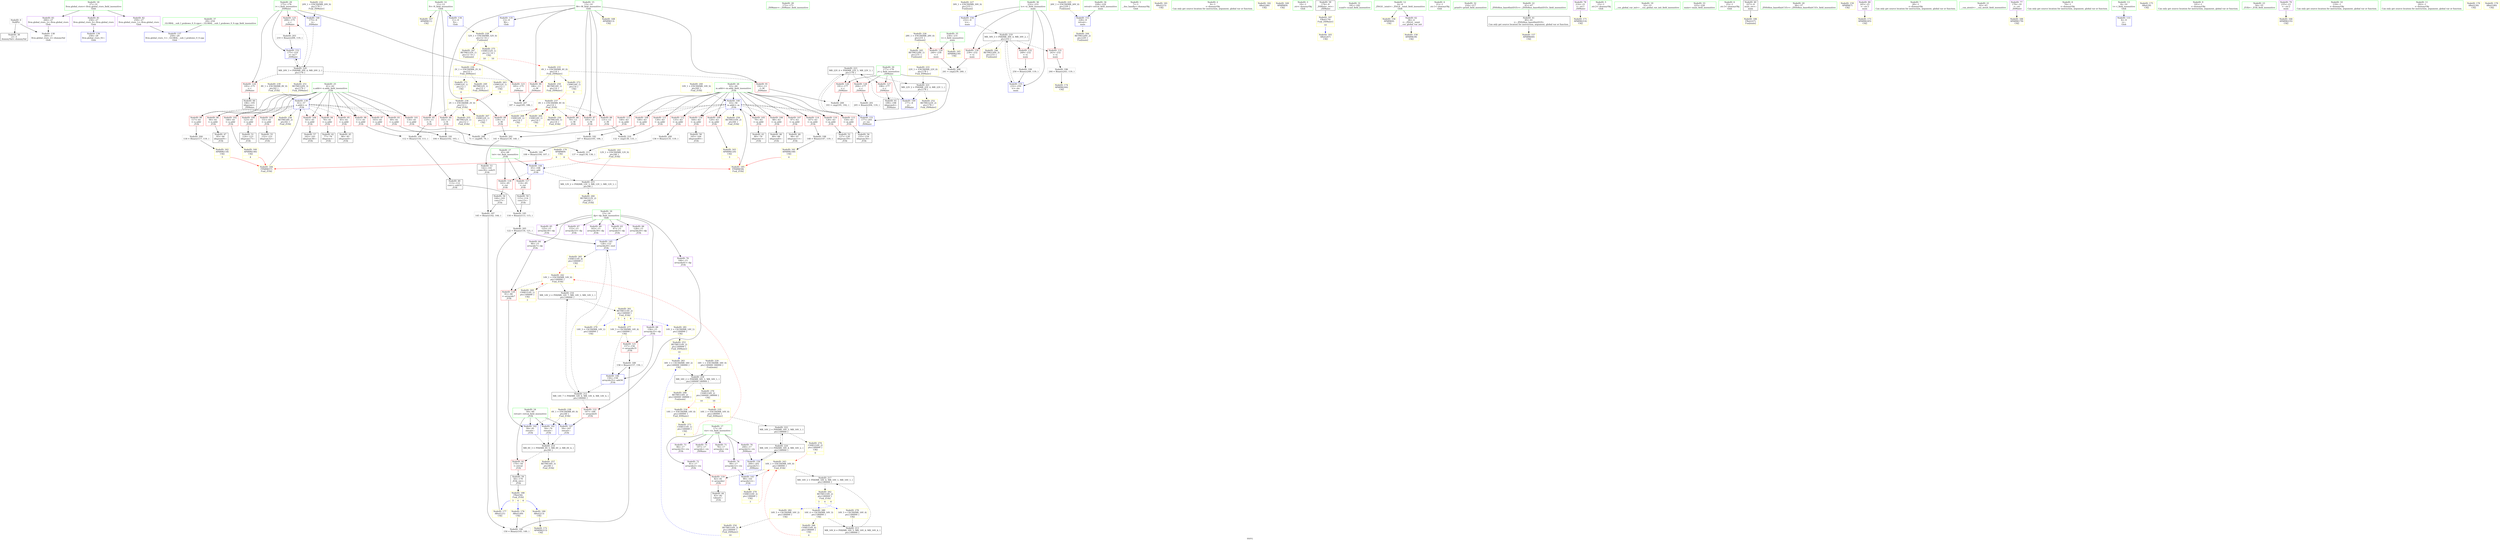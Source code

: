 digraph "SVFG" {
	label="SVFG";

	Node0x5624cc28e7b0 [shape=record,color=grey,label="{NodeID: 0\nNullPtr}"];
	Node0x5624cc28e7b0 -> Node0x5624cc2ab6b0[style=solid];
	Node0x5624cc28e7b0 -> Node0x5624cc2b2a10[style=solid];
	Node0x5624cc2c7c60 [shape=record,color=yellow,style=double,label="{NodeID: 263\nCSMU(2V_1)\npts\{12 \}\nCS[]|{<s0>4}}"];
	Node0x5624cc2c7c60:s0 -> Node0x5624cc2c5180[style=dashed,color=red];
	Node0x5624cc2b4ae0 [shape=record,color=yellow,style=double,label="{NodeID: 180\nARet(213)\nCS[]}"];
	Node0x5624cc2b4ae0 -> Node0x5624cc2b45a0[style=solid];
	Node0x5624cc2ac000 [shape=record,color=red,label="{NodeID: 97\n103\<--61\n\<--n.addr\n_Z1fii\n}"];
	Node0x5624cc2ac000 -> Node0x5624cc2b5a60[style=solid];
	Node0x5624cc2aa060 [shape=record,color=green,label="{NodeID: 14\n11\<--12\nN\<--N_field_insensitive\nGlob }"];
	Node0x5624cc2aa060 -> Node0x5624cc2aed20[style=solid];
	Node0x5624cc2aa060 -> Node0x5624cc2aedf0[style=solid];
	Node0x5624cc2aa060 -> Node0x5624cc2b2610[style=solid];
	Node0x5624cc2aa060 -> Node0x5624cc2b41d0[style=solid];
	Node0x5624cc2c8ad0 [shape=record,color=yellow,style=double,label="{NodeID: 277\n14V_5 = CSCHI(MR_14V_4)\npts\{160000 \}\nCS[]}"];
	Node0x5624cc2c8ad0 -> Node0x5624cc2b1b50[style=dashed];
	Node0x5624cc2c8ad0 -> Node0x5624cc2b30c0[style=dashed];
	Node0x5624cc2afaa0 [shape=record,color=grey,label="{NodeID: 194\n112 = Binary(110, 111, )\n}"];
	Node0x5624cc2afaa0 -> Node0x5624cc2ad020[style=solid];
	Node0x5624cc2acb60 [shape=record,color=red,label="{NodeID: 111\n130\<--63\n\<--m.addr\n_Z1fii\n}"];
	Node0x5624cc2acb60 -> Node0x5624cc2b86f0[style=solid];
	Node0x5624cc2aada0 [shape=record,color=green,label="{NodeID: 28\n172\<--173\n_Z4Mainv\<--_Z4Mainv_field_insensitive\n}"];
	Node0x5624cc2b83f0 [shape=record,color=grey,label="{NodeID: 208\n241 = cmp(239, 240, )\n}"];
	Node0x5624cc2b1e90 [shape=record,color=red,label="{NodeID: 125\n209\<--175\n\<--i\n_Z4Mainv\n}"];
	Node0x5624cc2b1e90 -> Node0x5624cc2b7c70[style=solid];
	Node0x5624cc2aba50 [shape=record,color=black,label="{NodeID: 42\n77\<--76\nidxprom\<--\n_Z1fii\n}"];
	Node0x5624cc2c2e40 [shape=record,color=black,label="{NodeID: 222\nMR_16V_2 = PHI(MR_16V_3, MR_16V_1, )\npts\{180000 \}\n}"];
	Node0x5624cc2c2e40 -> Node0x5624cc2c3840[style=dashed];
	Node0x5624cc2c2e40 -> Node0x5624cc2c8780[style=dashed];
	Node0x5624cc2b2b10 [shape=record,color=blue,label="{NodeID: 139\n61\<--57\nn.addr\<--n\n_Z1fii\n}"];
	Node0x5624cc2b2b10 -> Node0x5624cc2af470[style=dashed];
	Node0x5624cc2b2b10 -> Node0x5624cc2af540[style=dashed];
	Node0x5624cc2b2b10 -> Node0x5624cc2af610[style=dashed];
	Node0x5624cc2b2b10 -> Node0x5624cc2abf30[style=dashed];
	Node0x5624cc2b2b10 -> Node0x5624cc2ac000[style=dashed];
	Node0x5624cc2b2b10 -> Node0x5624cc2ac0d0[style=dashed];
	Node0x5624cc2b2b10 -> Node0x5624cc2ac1a0[style=dashed];
	Node0x5624cc2b2b10 -> Node0x5624cc2ac270[style=dashed];
	Node0x5624cc2b2b10 -> Node0x5624cc2ac340[style=dashed];
	Node0x5624cc2b2b10 -> Node0x5624cc2ac410[style=dashed];
	Node0x5624cc2b2b10 -> Node0x5624cc2ac4e0[style=dashed];
	Node0x5624cc2b2b10 -> Node0x5624cc2ac5b0[style=dashed];
	Node0x5624cc2b2b10 -> Node0x5624cc2c7800[style=dashed];
	Node0x5624cc2ad5d0 [shape=record,color=black,label="{NodeID: 56\n155\<--154\nidxprom34\<--\n_Z1fii\n}"];
	Node0x5624cc2c5180 [shape=record,color=yellow,style=double,label="{NodeID: 236\n2V_1 = ENCHI(MR_2V_0)\npts\{12 \}\nFun[_Z1fii]}"];
	Node0x5624cc2c5180 -> Node0x5624cc2aed20[style=dashed];
	Node0x5624cc2c5180 -> Node0x5624cc2aedf0[style=dashed];
	Node0x5624cc2c5180 -> Node0x5624cc2c7500[style=dashed];
	Node0x5624cc2c5180 -> Node0x5624cc2c7c60[style=dashed];
	Node0x5624cc2c5180 -> Node0x5624cc2c8060[style=dashed];
	Node0x5624cc2b3670 [shape=record,color=blue,label="{NodeID: 153\n228\<--9\nretval\<--\nmain\n}"];
	Node0x5624cc2b3670 -> Node0x5624cc2c60c0[style=dashed];
	Node0x5624cc2ae130 [shape=record,color=purple,label="{NodeID: 70\n166\<--15\narrayidx41\<--dp\n_Z1fii\n}"];
	Node0x5624cc2ae130 -> Node0x5624cc2b1c20[style=solid];
	Node0x5624cc2c70a0 [shape=record,color=yellow,style=double,label="{NodeID: 250\nRETMU(4V_1)\npts\{14 \}\nFun[_Z4Mainv]}"];
	Node0x5624cc2b41d0 [shape=record,color=yellow,style=double,label="{NodeID: 167\nAPARM(11)\nCS[]}"];
	Node0x5624cc2aed20 [shape=record,color=red,label="{NodeID: 84\n102\<--11\n\<--N\n_Z1fii\n}"];
	Node0x5624cc2aed20 -> Node0x5624cc2b5a60[style=solid];
	Node0x5624cc28e930 [shape=record,color=green,label="{NodeID: 1\n7\<--1\n__dso_handle\<--dummyObj\nGlob }"];
	Node0x5624cc2c7dc0 [shape=record,color=yellow,style=double,label="{NodeID: 264\nCSMU(4V_1)\npts\{14 \}\nCS[]|{<s0>4}}"];
	Node0x5624cc2c7dc0:s0 -> Node0x5624cc2c5290[style=dashed,color=red];
	Node0x5624cc2b4b70 [shape=record,color=yellow,style=double,label="{NodeID: 181\nARet(215)\nCS[]}"];
	Node0x5624cc2ac0d0 [shape=record,color=red,label="{NodeID: 98\n111\<--61\n\<--n.addr\n_Z1fii\n}"];
	Node0x5624cc2ac0d0 -> Node0x5624cc2afaa0[style=solid];
	Node0x5624cc2aa160 [shape=record,color=green,label="{NodeID: 15\n13\<--14\nM\<--M_field_insensitive\nGlob }"];
	Node0x5624cc2aa160 -> Node0x5624cc2aeec0[style=solid];
	Node0x5624cc2aa160 -> Node0x5624cc2aef90[style=solid];
	Node0x5624cc2aa160 -> Node0x5624cc2af060[style=solid];
	Node0x5624cc2aa160 -> Node0x5624cc2af130[style=solid];
	Node0x5624cc2aa160 -> Node0x5624cc2af200[style=solid];
	Node0x5624cc2aa160 -> Node0x5624cc2af2d0[style=solid];
	Node0x5624cc2aa160 -> Node0x5624cc2b2710[style=solid];
	Node0x5624cc2aa160 -> Node0x5624cc2b42a0[style=solid];
	Node0x5624cc2c8c30 [shape=record,color=yellow,style=double,label="{NodeID: 278\n16V_5 = CSCHI(MR_16V_4)\npts\{180000 \}\nCS[]}"];
	Node0x5624cc2c8c30 -> Node0x5624cc2c0110[style=dashed];
	Node0x5624cc2afc20 [shape=record,color=grey,label="{NodeID: 195\n116 = Binary(113, 115, )\n}"];
	Node0x5624cc2afc20 -> Node0x5624cc2b7f70[style=solid];
	Node0x5624cc2acc30 [shape=record,color=red,label="{NodeID: 112\n135\<--63\n\<--m.addr\n_Z1fii\n}"];
	Node0x5624cc2acc30 -> Node0x5624cc2b03a0[style=solid];
	Node0x5624cc2aaea0 [shape=record,color=green,label="{NodeID: 29\n175\<--176\ni\<--i_field_insensitive\n_Z4Mainv\n}"];
	Node0x5624cc2aaea0 -> Node0x5624cc2b1cf0[style=solid];
	Node0x5624cc2aaea0 -> Node0x5624cc2b1dc0[style=solid];
	Node0x5624cc2aaea0 -> Node0x5624cc2b1e90[style=solid];
	Node0x5624cc2aaea0 -> Node0x5624cc2b3260[style=solid];
	Node0x5624cc2aaea0 -> Node0x5624cc2b35a0[style=solid];
	Node0x5624cc2b8570 [shape=record,color=grey,label="{NodeID: 209\n193 = cmp(191, 192, )\n}"];
	Node0x5624cc2b1f60 [shape=record,color=red,label="{NodeID: 126\n191\<--177\n\<--j\n_Z4Mainv\n}"];
	Node0x5624cc2b1f60 -> Node0x5624cc2b8570[style=solid];
	Node0x5624cc2abb20 [shape=record,color=black,label="{NodeID: 43\n80\<--79\nidxprom1\<--\n_Z1fii\n}"];
	Node0x5624cc2c3340 [shape=record,color=black,label="{NodeID: 223\nMR_22V_4 = PHI(MR_22V_5, MR_22V_3, )\npts\{178 \}\n}"];
	Node0x5624cc2c3340 -> Node0x5624cc2b1f60[style=dashed];
	Node0x5624cc2c3340 -> Node0x5624cc2b2030[style=dashed];
	Node0x5624cc2c3340 -> Node0x5624cc2b2100[style=dashed];
	Node0x5624cc2c3340 -> Node0x5624cc2b34d0[style=dashed];
	Node0x5624cc2c3340 -> Node0x5624cc2c2940[style=dashed];
	Node0x5624cc2b2be0 [shape=record,color=blue,label="{NodeID: 140\n63\<--58\nm.addr\<--m\n_Z1fii\n}"];
	Node0x5624cc2b2be0 -> Node0x5624cc2ac680[style=dashed];
	Node0x5624cc2b2be0 -> Node0x5624cc2ac750[style=dashed];
	Node0x5624cc2b2be0 -> Node0x5624cc2ac820[style=dashed];
	Node0x5624cc2b2be0 -> Node0x5624cc2ac8f0[style=dashed];
	Node0x5624cc2b2be0 -> Node0x5624cc2ac9c0[style=dashed];
	Node0x5624cc2b2be0 -> Node0x5624cc2aca90[style=dashed];
	Node0x5624cc2b2be0 -> Node0x5624cc2acb60[style=dashed];
	Node0x5624cc2b2be0 -> Node0x5624cc2acc30[style=dashed];
	Node0x5624cc2b2be0 -> Node0x5624cc2acd00[style=dashed];
	Node0x5624cc2b2be0 -> Node0x5624cc2acdd0[style=dashed];
	Node0x5624cc2b2be0 -> Node0x5624cc2acea0[style=dashed];
	Node0x5624cc2b2be0 -> Node0x5624cc2b1740[style=dashed];
	Node0x5624cc2b2be0 -> Node0x5624cc2c78e0[style=dashed];
	Node0x5624cc2ad6a0 [shape=record,color=black,label="{NodeID: 57\n162\<--161\nidxprom38\<--\n_Z1fii\n}"];
	Node0x5624cc2c5290 [shape=record,color=yellow,style=double,label="{NodeID: 237\n4V_1 = ENCHI(MR_4V_0)\npts\{14 \}\nFun[_Z1fii]}"];
	Node0x5624cc2c5290 -> Node0x5624cc2aeec0[style=dashed];
	Node0x5624cc2c5290 -> Node0x5624cc2aef90[style=dashed];
	Node0x5624cc2c5290 -> Node0x5624cc2af060[style=dashed];
	Node0x5624cc2c5290 -> Node0x5624cc2af130[style=dashed];
	Node0x5624cc2c5290 -> Node0x5624cc2c7610[style=dashed];
	Node0x5624cc2c5290 -> Node0x5624cc2c7dc0[style=dashed];
	Node0x5624cc2c5290 -> Node0x5624cc2c81c0[style=dashed];
	Node0x5624cc2b3740 [shape=record,color=blue,label="{NodeID: 154\n232\<--9\ntc\<--\nmain\n}"];
	Node0x5624cc2b3740 -> Node0x5624cc2c1f40[style=dashed];
	Node0x5624cc2ae200 [shape=record,color=purple,label="{NodeID: 71\n78\<--17\narrayidx\<--vis\n_Z1fii\n}"];
	Node0x5624cc2c7180 [shape=record,color=yellow,style=double,label="{NodeID: 251\nRETMU(20V_3)\npts\{176 \}\nFun[_Z4Mainv]}"];
	Node0x5624cc2b42a0 [shape=record,color=yellow,style=double,label="{NodeID: 168\nAPARM(13)\nCS[]}"];
	Node0x5624cc2aedf0 [shape=record,color=red,label="{NodeID: 85\n110\<--11\n\<--N\n_Z1fii\n}"];
	Node0x5624cc2aedf0 -> Node0x5624cc2afaa0[style=solid];
	Node0x5624cc2a7bc0 [shape=record,color=green,label="{NodeID: 2\n9\<--1\n\<--dummyObj\nCan only get source location for instruction, argument, global var or function.}"];
	Node0x5624cc2c7ea0 [shape=record,color=yellow,style=double,label="{NodeID: 265\nCSMU(14V_4)\npts\{160000 \}\nCS[]|{<s0>4}}"];
	Node0x5624cc2c7ea0:s0 -> Node0x5624cc2c56f0[style=dashed,color=red];
	Node0x5624cc2b4c00 [shape=record,color=yellow,style=double,label="{NodeID: 182\nARet(246)\nCS[]}"];
	Node0x5624cc2ac1a0 [shape=record,color=red,label="{NodeID: 99\n117\<--61\n\<--n.addr\n_Z1fii\n}"];
	Node0x5624cc2ac1a0 -> Node0x5624cc2b7df0[style=solid];
	Node0x5624cc2aa260 [shape=record,color=green,label="{NodeID: 16\n15\<--16\ndp\<--dp_field_insensitive\nGlob }"];
	Node0x5624cc2aa260 -> Node0x5624cc2adb80[style=solid];
	Node0x5624cc2aa260 -> Node0x5624cc2adc50[style=solid];
	Node0x5624cc2aa260 -> Node0x5624cc2add20[style=solid];
	Node0x5624cc2aa260 -> Node0x5624cc2addf0[style=solid];
	Node0x5624cc2aa260 -> Node0x5624cc2adec0[style=solid];
	Node0x5624cc2aa260 -> Node0x5624cc2adf90[style=solid];
	Node0x5624cc2aa260 -> Node0x5624cc2ae060[style=solid];
	Node0x5624cc2aa260 -> Node0x5624cc2ae130[style=solid];
	Node0x5624cc2c8d10 [shape=record,color=yellow,style=double,label="{NodeID: 279\n14V_3 = CSCHI(MR_14V_1)\npts\{160000 \}\nCS[]}"];
	Node0x5624cc2c8d10 -> Node0x5624cc2b2ff0[style=dashed];
	Node0x5624cc2afda0 [shape=record,color=grey,label="{NodeID: 196\n244 = Binary(243, 119, )\n}"];
	Node0x5624cc2afda0 -> Node0x5624cc2b4740[style=solid];
	Node0x5624cc2acd00 [shape=record,color=red,label="{NodeID: 113\n140\<--63\n\<--m.addr\n_Z1fii\n}"];
	Node0x5624cc2acd00 -> Node0x5624cc2b7b30[style=solid];
	Node0x5624cc2aaf70 [shape=record,color=green,label="{NodeID: 30\n177\<--178\nj\<--j_field_insensitive\n_Z4Mainv\n}"];
	Node0x5624cc2aaf70 -> Node0x5624cc2b1f60[style=solid];
	Node0x5624cc2aaf70 -> Node0x5624cc2b2030[style=solid];
	Node0x5624cc2aaf70 -> Node0x5624cc2b2100[style=solid];
	Node0x5624cc2aaf70 -> Node0x5624cc2b3330[style=solid];
	Node0x5624cc2aaf70 -> Node0x5624cc2b34d0[style=solid];
	Node0x5624cc2b86f0 [shape=record,color=grey,label="{NodeID: 210\n132 = cmp(130, 131, )\n}"];
	Node0x5624cc2b2030 [shape=record,color=red,label="{NodeID: 127\n198\<--177\n\<--j\n_Z4Mainv\n}"];
	Node0x5624cc2b2030 -> Node0x5624cc2ad9e0[style=solid];
	Node0x5624cc2abbf0 [shape=record,color=black,label="{NodeID: 44\n83\<--82\ntobool\<--\n_Z1fii\n}"];
	Node0x5624cc2c3840 [shape=record,color=black,label="{NodeID: 224\nMR_16V_3 = PHI(MR_16V_4, MR_16V_2, )\npts\{180000 \}\n}"];
	Node0x5624cc2c3840 -> Node0x5624cc2b3400[style=dashed];
	Node0x5624cc2c3840 -> Node0x5624cc2c2e40[style=dashed];
	Node0x5624cc2b2cb0 [shape=record,color=blue,label="{NodeID: 141\n59\<--74\nretval\<--\n_Z1fii\n}"];
	Node0x5624cc2b2cb0 -> Node0x5624cc2c0610[style=dashed];
	Node0x5624cc2ad770 [shape=record,color=black,label="{NodeID: 58\n165\<--164\nidxprom40\<--\n_Z1fii\n}"];
	Node0x5624cc2c5370 [shape=record,color=yellow,style=double,label="{NodeID: 238\n6V_1 = ENCHI(MR_6V_0)\npts\{60 \}\nFun[_Z1fii]}"];
	Node0x5624cc2c5370 -> Node0x5624cc2b2cb0[style=dashed];
	Node0x5624cc2c5370 -> Node0x5624cc2b2d80[style=dashed];
	Node0x5624cc2c5370 -> Node0x5624cc2b3190[style=dashed];
	Node0x5624cc2b3810 [shape=record,color=blue,label="{NodeID: 155\n232\<--250\ntc\<--inc\nmain\n}"];
	Node0x5624cc2b3810 -> Node0x5624cc2c1f40[style=dashed];
	Node0x5624cc2ae2d0 [shape=record,color=purple,label="{NodeID: 72\n81\<--17\narrayidx2\<--vis\n_Z1fii\n}"];
	Node0x5624cc2ae2d0 -> Node0x5624cc2b19b0[style=solid];
	Node0x5624cc2c7260 [shape=record,color=yellow,style=double,label="{NodeID: 252\nRETMU(22V_2)\npts\{178 \}\nFun[_Z4Mainv]}"];
	Node0x5624cc2b4370 [shape=record,color=yellow,style=double,label="{NodeID: 169\nAPARM(9)\nCS[]}"];
	Node0x5624cc2aeec0 [shape=record,color=red,label="{NodeID: 86\n70\<--13\n\<--M\n_Z1fii\n}"];
	Node0x5624cc2aeec0 -> Node0x5624cc2b80f0[style=solid];
	Node0x5624cc2a7c50 [shape=record,color=green,label="{NodeID: 3\n19\<--1\n.str\<--dummyObj\nGlob }"];
	Node0x5624cc2c7f80 [shape=record,color=yellow,style=double,label="{NodeID: 266\nCSMU(16V_4)\npts\{180000 \}\nCS[]|{<s0>4}}"];
	Node0x5624cc2c7f80:s0 -> Node0x5624cc2c5fe0[style=dashed,color=red];
	Node0x5624cc2b4c90 [shape=record,color=yellow,style=double,label="{NodeID: 183\nARet(247)\nCS[]}"];
	Node0x5624cc2ac270 [shape=record,color=red,label="{NodeID: 100\n123\<--61\n\<--n.addr\n_Z1fii\n}"];
	Node0x5624cc2ac270 -> Node0x5624cc2ad1c0[style=solid];
	Node0x5624cc2aa360 [shape=record,color=green,label="{NodeID: 17\n17\<--18\nvis\<--vis_field_insensitive\nGlob }"];
	Node0x5624cc2aa360 -> Node0x5624cc2ae200[style=solid];
	Node0x5624cc2aa360 -> Node0x5624cc2ae2d0[style=solid];
	Node0x5624cc2aa360 -> Node0x5624cc2ae3a0[style=solid];
	Node0x5624cc2aa360 -> Node0x5624cc2ae470[style=solid];
	Node0x5624cc2aa360 -> Node0x5624cc2ae540[style=solid];
	Node0x5624cc2aa360 -> Node0x5624cc2ae610[style=solid];
	Node0x5624cc2c8e70 [shape=record,color=yellow,style=double,label="{NodeID: 280\n16V_4 = CSCHI(MR_16V_3)\npts\{180000 \}\nCS[]}"];
	Node0x5624cc2c8e70 -> Node0x5624cc2c0110[style=dashed];
	Node0x5624cc2c8e70 -> Node0x5624cc2c7f80[style=dashed];
	Node0x5624cc2aff20 [shape=record,color=grey,label="{NodeID: 197\n145 = Binary(142, 144, )\n}"];
	Node0x5624cc2aff20 -> Node0x5624cc2b58e0[style=solid];
	Node0x5624cc2acdd0 [shape=record,color=red,label="{NodeID: 114\n147\<--63\n\<--m.addr\n_Z1fii\n}"];
	Node0x5624cc2acdd0 -> Node0x5624cc2b00a0[style=solid];
	Node0x5624cc2ab040 [shape=record,color=green,label="{NodeID: 31\n181\<--182\nscanf\<--scanf_field_insensitive\n}"];
	Node0x5624cc2b8870 [shape=record,color=grey,label="{NodeID: 211\n137 = cmp(134, 136, )\n}"];
	Node0x5624cc2b2100 [shape=record,color=red,label="{NodeID: 128\n204\<--177\n\<--j\n_Z4Mainv\n}"];
	Node0x5624cc2b2100 -> Node0x5624cc2b0520[style=solid];
	Node0x5624cc2abcc0 [shape=record,color=black,label="{NodeID: 45\n86\<--85\nidxprom4\<--\n_Z1fii\n}"];
	Node0x5624cc2c3d40 [shape=record,color=yellow,style=double,label="{NodeID: 225\n26V_1 = ENCHI(MR_26V_0)\npts\{229 \}\nFun[main]}"];
	Node0x5624cc2c3d40 -> Node0x5624cc2b3670[style=dashed];
	Node0x5624cc2b2d80 [shape=record,color=blue,label="{NodeID: 142\n59\<--91\nretval\<--\n_Z1fii\n}"];
	Node0x5624cc2b2d80 -> Node0x5624cc2c0610[style=dashed];
	Node0x5624cc2ad840 [shape=record,color=black,label="{NodeID: 59\n56\<--170\n_Z1fii_ret\<--\n_Z1fii\n}"];
	Node0x5624cc2ad840 -> Node0x5624cc2b5610[style=solid];
	Node0x5624cc2c5450 [shape=record,color=yellow,style=double,label="{NodeID: 239\n8V_1 = ENCHI(MR_8V_0)\npts\{62 \}\nFun[_Z1fii]}"];
	Node0x5624cc2c5450 -> Node0x5624cc2b2b10[style=dashed];
	Node0x5624cc2b38e0 [shape=record,color=yellow,style=double,label="{NodeID: 156\nAPARM(4)\nCS[]}"];
	Node0x5624cc2ae3a0 [shape=record,color=purple,label="{NodeID: 73\n96\<--17\narrayidx10\<--vis\n_Z1fii\n}"];
	Node0x5624cc2c7340 [shape=record,color=yellow,style=double,label="{NodeID: 253\nRETMU(14V_2)\npts\{160000 \}\nFun[_Z4Mainv]|{<s0>10}}"];
	Node0x5624cc2c7340:s0 -> Node0x5624cc2c9190[style=dashed,color=blue];
	Node0x5624cc2b4440 [shape=record,color=yellow,style=double,label="{NodeID: 170\nAPARM(9)\nCS[]|{<s0>6|<s1>6}}"];
	Node0x5624cc2b4440:s0 -> Node0x5624cc2b4db0[style=solid,color=red];
	Node0x5624cc2b4440:s1 -> Node0x5624cc2b4f00[style=solid,color=red];
	Node0x5624cc2aef90 [shape=record,color=red,label="{NodeID: 87\n105\<--13\n\<--M\n_Z1fii\n}"];
	Node0x5624cc2aef90 -> Node0x5624cc2af7a0[style=solid];
	Node0x5624cc2a7ce0 [shape=record,color=green,label="{NodeID: 4\n21\<--1\n.str.1\<--dummyObj\nGlob }"];
	Node0x5624cc2c8060 [shape=record,color=yellow,style=double,label="{NodeID: 267\nCSMU(2V_1)\npts\{12 \}\nCS[]|{<s0>3}}"];
	Node0x5624cc2c8060:s0 -> Node0x5624cc2c5180[style=dashed,color=red];
	Node0x5624cc2b4db0 [shape=record,color=yellow,style=double,label="{NodeID: 184\nFPARM(57)\nFun[_Z1fii]}"];
	Node0x5624cc2b4db0 -> Node0x5624cc2b2b10[style=solid];
	Node0x5624cc2ac340 [shape=record,color=red,label="{NodeID: 101\n134\<--61\n\<--n.addr\n_Z1fii\n}"];
	Node0x5624cc2ac340 -> Node0x5624cc2b8870[style=solid];
	Node0x5624cc2aa460 [shape=record,color=green,label="{NodeID: 18\n27\<--31\nllvm.global_ctors\<--llvm.global_ctors_field_insensitive\nGlob }"];
	Node0x5624cc2aa460 -> Node0x5624cc2aea20[style=solid];
	Node0x5624cc2aa460 -> Node0x5624cc2aeb20[style=solid];
	Node0x5624cc2aa460 -> Node0x5624cc2aec20[style=solid];
	Node0x5624cc2c8f50 [shape=record,color=yellow,style=double,label="{NodeID: 281\n14V_2 = CSCHI(MR_14V_1)\npts\{160000 \}\nCS[]}"];
	Node0x5624cc2c8f50 -> Node0x5624cc2c7340[style=dashed];
	Node0x5624cc2b00a0 [shape=record,color=grey,label="{NodeID: 198\n148 = Binary(147, 119, )\n}"];
	Node0x5624cc2b00a0 -> Node0x5624cc2b3cf0[style=solid];
	Node0x5624cc2acea0 [shape=record,color=red,label="{NodeID: 115\n154\<--63\n\<--m.addr\n_Z1fii\n}"];
	Node0x5624cc2acea0 -> Node0x5624cc2ad5d0[style=solid];
	Node0x5624cc2ab140 [shape=record,color=green,label="{NodeID: 32\n216\<--217\nprintf\<--printf_field_insensitive\n}"];
	Node0x5624cc2bfc10 [shape=record,color=black,label="{NodeID: 212\nMR_14V_7 = PHI(MR_14V_6, MR_14V_4, MR_14V_4, )\npts\{160000 \}\n}"];
	Node0x5624cc2bfc10 -> Node0x5624cc2b1c20[style=dashed];
	Node0x5624cc2bfc10 -> Node0x5624cc2c1010[style=dashed];
	Node0x5624cc2b21d0 [shape=record,color=red,label="{NodeID: 129\n240\<--230\n\<--t\nmain\n}"];
	Node0x5624cc2b21d0 -> Node0x5624cc2b83f0[style=solid];
	Node0x5624cc2abd90 [shape=record,color=black,label="{NodeID: 46\n89\<--88\nidxprom6\<--\n_Z1fii\n}"];
	Node0x5624cc2c4860 [shape=record,color=yellow,style=double,label="{NodeID: 226\n28V_1 = ENCHI(MR_28V_0)\npts\{231 \}\nFun[main]}"];
	Node0x5624cc2c4860 -> Node0x5624cc2b21d0[style=dashed];
	Node0x5624cc2c4860 -> Node0x5624cc2c6be0[style=dashed];
	Node0x5624cc2b2e50 [shape=record,color=blue,label="{NodeID: 143\n99\<--101\narrayidx12\<--\n_Z1fii\n}"];
	Node0x5624cc2b2e50 -> Node0x5624cc2c8380[style=dashed];
	Node0x5624cc2ad910 [shape=record,color=black,label="{NodeID: 60\n196\<--195\nidxprom\<--\n_Z4Mainv\n}"];
	Node0x5624cc2c5530 [shape=record,color=yellow,style=double,label="{NodeID: 240\n10V_1 = ENCHI(MR_10V_0)\npts\{64 \}\nFun[_Z1fii]}"];
	Node0x5624cc2c5530 -> Node0x5624cc2b2be0[style=dashed];
	Node0x5624cc2b39b0 [shape=record,color=yellow,style=double,label="{NodeID: 157\nAPARM(40)\nCS[]}"];
	Node0x5624cc2ae470 [shape=record,color=purple,label="{NodeID: 74\n99\<--17\narrayidx12\<--vis\n_Z1fii\n}"];
	Node0x5624cc2ae470 -> Node0x5624cc2b2e50[style=solid];
	Node0x5624cc2c7420 [shape=record,color=yellow,style=double,label="{NodeID: 254\nRETMU(16V_5)\npts\{180000 \}\nFun[_Z4Mainv]|{<s0>10}}"];
	Node0x5624cc2c7420:s0 -> Node0x5624cc2c9190[style=dashed,color=blue];
	Node0x5624cc2b44d0 [shape=record,color=yellow,style=double,label="{NodeID: 171\nAPARM(214)\nCS[]}"];
	Node0x5624cc2af060 [shape=record,color=red,label="{NodeID: 88\n131\<--13\n\<--M\n_Z1fii\n}"];
	Node0x5624cc2af060 -> Node0x5624cc2b86f0[style=solid];
	Node0x5624cc2a7d70 [shape=record,color=green,label="{NodeID: 5\n23\<--1\n.str.2\<--dummyObj\nGlob }"];
	Node0x5624cc2c81c0 [shape=record,color=yellow,style=double,label="{NodeID: 268\nCSMU(4V_1)\npts\{14 \}\nCS[]|{<s0>3}}"];
	Node0x5624cc2c81c0:s0 -> Node0x5624cc2c5290[style=dashed,color=red];
	Node0x5624cc2b4f00 [shape=record,color=yellow,style=double,label="{NodeID: 185\nFPARM(58)\nFun[_Z1fii]}"];
	Node0x5624cc2b4f00 -> Node0x5624cc2b2be0[style=solid];
	Node0x5624cc2ac410 [shape=record,color=red,label="{NodeID: 102\n146\<--61\n\<--n.addr\n_Z1fii\n}"];
	Node0x5624cc2ac410 -> Node0x5624cc2b3c20[style=solid];
	Node0x5624cc2aa560 [shape=record,color=green,label="{NodeID: 19\n32\<--33\n__cxx_global_var_init\<--__cxx_global_var_init_field_insensitive\n}"];
	Node0x5624cc2c90b0 [shape=record,color=yellow,style=double,label="{NodeID: 282\n16V_5 = CSCHI(MR_16V_2)\npts\{180000 \}\nCS[]}"];
	Node0x5624cc2c90b0 -> Node0x5624cc2c7420[style=dashed];
	Node0x5624cc2b0220 [shape=record,color=grey,label="{NodeID: 199\n250 = Binary(249, 119, )\n}"];
	Node0x5624cc2b0220 -> Node0x5624cc2b3810[style=solid];
	Node0x5624cc2b1740 [shape=record,color=red,label="{NodeID: 116\n164\<--63\n\<--m.addr\n_Z1fii\n}"];
	Node0x5624cc2b1740 -> Node0x5624cc2ad770[style=solid];
	Node0x5624cc2ab240 [shape=record,color=green,label="{NodeID: 33\n225\<--226\nmain\<--main_field_insensitive\n}"];
	Node0x5624cc2c0110 [shape=record,color=black,label="{NodeID: 213\nMR_16V_6 = PHI(MR_16V_5, MR_16V_4, MR_16V_4, )\npts\{180000 \}\n}"];
	Node0x5624cc2c0110 -> Node0x5624cc2c1510[style=dashed];
	Node0x5624cc2b22a0 [shape=record,color=red,label="{NodeID: 130\n239\<--232\n\<--tc\nmain\n}"];
	Node0x5624cc2b22a0 -> Node0x5624cc2b83f0[style=solid];
	Node0x5624cc2abe60 [shape=record,color=black,label="{NodeID: 47\n95\<--94\nidxprom9\<--\n_Z1fii\n}"];
	Node0x5624cc2c4940 [shape=record,color=yellow,style=double,label="{NodeID: 227\n30V_1 = ENCHI(MR_30V_0)\npts\{233 \}\nFun[main]}"];
	Node0x5624cc2c4940 -> Node0x5624cc2b3740[style=dashed];
	Node0x5624cc2b2f20 [shape=record,color=blue,label="{NodeID: 144\n65\<--108\ntot\<--add\n_Z1fii\n}"];
	Node0x5624cc2b2f20 -> Node0x5624cc2b1810[style=dashed];
	Node0x5624cc2b2f20 -> Node0x5624cc2b18e0[style=dashed];
	Node0x5624cc2b2f20 -> Node0x5624cc2c0b10[style=dashed];
	Node0x5624cc2ad9e0 [shape=record,color=black,label="{NodeID: 61\n199\<--198\nidxprom4\<--\n_Z4Mainv\n}"];
	Node0x5624cc2c5610 [shape=record,color=yellow,style=double,label="{NodeID: 241\n12V_1 = ENCHI(MR_12V_0)\npts\{66 \}\nFun[_Z1fii]}"];
	Node0x5624cc2c5610 -> Node0x5624cc2b2f20[style=dashed];
	Node0x5624cc2c5610 -> Node0x5624cc2c0b10[style=dashed];
	Node0x5624cc2b3a80 [shape=record,color=yellow,style=double,label="{NodeID: 158\nAPARM(38)\nCS[]}"];
	Node0x5624cc2ae540 [shape=record,color=purple,label="{NodeID: 75\n197\<--17\narrayidx\<--vis\n_Z4Mainv\n}"];
	Node0x5624cc2c7500 [shape=record,color=yellow,style=double,label="{NodeID: 255\nRETMU(2V_1)\npts\{12 \}\nFun[_Z1fii]}"];
	Node0x5624cc2b45a0 [shape=record,color=yellow,style=double,label="{NodeID: 172\nAPARM(213)\nCS[]}"];
	Node0x5624cc2af130 [shape=record,color=red,label="{NodeID: 89\n139\<--13\n\<--M\n_Z1fii\n}"];
	Node0x5624cc2af130 -> Node0x5624cc2b7b30[style=solid];
	Node0x5624cc29d6c0 [shape=record,color=green,label="{NodeID: 6\n25\<--1\n.str.3\<--dummyObj\nGlob }"];
	Node0x5624cc2c82a0 [shape=record,color=yellow,style=double,label="{NodeID: 269\nCSMU(14V_1)\npts\{160000 \}\nCS[]|{<s0>3}}"];
	Node0x5624cc2c82a0:s0 -> Node0x5624cc2c56f0[style=dashed,color=red];
	Node0x5624cc2b5050 [shape=record,color=yellow,style=double,label="{NodeID: 186\nFRet(227)\nFun[main]}"];
	Node0x5624cc2ac4e0 [shape=record,color=red,label="{NodeID: 103\n151\<--61\n\<--n.addr\n_Z1fii\n}"];
	Node0x5624cc2ac4e0 -> Node0x5624cc2ad500[style=solid];
	Node0x5624cc2aa660 [shape=record,color=green,label="{NodeID: 20\n36\<--37\n_ZNSt8ios_base4InitC1Ev\<--_ZNSt8ios_base4InitC1Ev_field_insensitive\n}"];
	Node0x5624cc2c9190 [shape=record,color=yellow,style=double,label="{NodeID: 283\n34V_3 = CSCHI(MR_34V_2)\npts\{160000 180000 \}\nCS[]}"];
	Node0x5624cc2c9190 -> Node0x5624cc2c1a10[style=dashed];
	Node0x5624cc2b03a0 [shape=record,color=grey,label="{NodeID: 200\n136 = Binary(135, 119, )\n}"];
	Node0x5624cc2b03a0 -> Node0x5624cc2b8870[style=solid];
	Node0x5624cc2b1810 [shape=record,color=red,label="{NodeID: 117\n114\<--65\n\<--tot\n_Z1fii\n}"];
	Node0x5624cc2b1810 -> Node0x5624cc2ad0f0[style=solid];
	Node0x5624cc2ab340 [shape=record,color=green,label="{NodeID: 34\n228\<--229\nretval\<--retval_field_insensitive\nmain\n}"];
	Node0x5624cc2ab340 -> Node0x5624cc2b3670[style=solid];
	Node0x5624cc2c0610 [shape=record,color=black,label="{NodeID: 214\nMR_6V_3 = PHI(MR_6V_5, MR_6V_2, MR_6V_4, )\npts\{60 \}\n}"];
	Node0x5624cc2c0610 -> Node0x5624cc2af3a0[style=dashed];
	Node0x5624cc2c0610 -> Node0x5624cc2c7720[style=dashed];
	Node0x5624cc2b2370 [shape=record,color=red,label="{NodeID: 131\n243\<--232\n\<--tc\nmain\n}"];
	Node0x5624cc2b2370 -> Node0x5624cc2afda0[style=solid];
	Node0x5624cc2acf50 [shape=record,color=black,label="{NodeID: 48\n98\<--97\nidxprom11\<--\n_Z1fii\n}"];
	Node0x5624cc2c4a20 [shape=record,color=yellow,style=double,label="{NodeID: 228\n32V_1 = ENCHI(MR_32V_0)\npts\{12 14 \}\nFun[main]}"];
	Node0x5624cc2c4a20 -> Node0x5624cc2c6da0[style=dashed];
	Node0x5624cc2c4a20 -> Node0x5624cc2c8860[style=dashed];
	Node0x5624cc2b2ff0 [shape=record,color=blue,label="{NodeID: 145\n128\<--122\narrayidx20\<--mul\n_Z1fii\n}"];
	Node0x5624cc2b2ff0 -> Node0x5624cc2bfc10[style=dashed];
	Node0x5624cc2b2ff0 -> Node0x5624cc2c7ea0[style=dashed];
	Node0x5624cc2adab0 [shape=record,color=purple,label="{NodeID: 62\n38\<--4\n\<--_ZStL8__ioinit\n__cxx_global_var_init\n}"];
	Node0x5624cc2adab0 -> Node0x5624cc2b3a80[style=solid];
	Node0x5624cc2c56f0 [shape=record,color=yellow,style=double,label="{NodeID: 242\n14V_1 = ENCHI(MR_14V_0)\npts\{160000 \}\nFun[_Z1fii]}"];
	Node0x5624cc2c56f0 -> Node0x5624cc2b1a80[style=dashed];
	Node0x5624cc2c56f0 -> Node0x5624cc2c1010[style=dashed];
	Node0x5624cc2c56f0 -> Node0x5624cc2c82a0[style=dashed];
	Node0x5624cc2b3b50 [shape=record,color=yellow,style=double,label="{NodeID: 159\nAPARM(7)\nCS[]}"];
	Node0x5624cc2ae610 [shape=record,color=purple,label="{NodeID: 76\n200\<--17\narrayidx5\<--vis\n_Z4Mainv\n}"];
	Node0x5624cc2ae610 -> Node0x5624cc2b3400[style=solid];
	Node0x5624cc2c7610 [shape=record,color=yellow,style=double,label="{NodeID: 256\nRETMU(4V_1)\npts\{14 \}\nFun[_Z1fii]}"];
	Node0x5624cc2b4670 [shape=record,color=yellow,style=double,label="{NodeID: 173\nAPARM(245)\nCS[]}"];
	Node0x5624cc2af200 [shape=record,color=red,label="{NodeID: 90\n186\<--13\n\<--M\n_Z4Mainv\n}"];
	Node0x5624cc2af200 -> Node0x5624cc2b8270[style=solid];
	Node0x5624cc29d750 [shape=record,color=green,label="{NodeID: 7\n28\<--1\n\<--dummyObj\nCan only get source location for instruction, argument, global var or function.}"];
	Node0x5624cc2c8380 [shape=record,color=yellow,style=double,label="{NodeID: 270\nCSMU(16V_3)\npts\{180000 \}\nCS[]|{<s0>3}}"];
	Node0x5624cc2c8380:s0 -> Node0x5624cc2c5fe0[style=dashed,color=red];
	Node0x5624cc2b5520 [shape=record,color=yellow,style=double,label="{NodeID: 187\nFRet(174)\nFun[_Z4Mainv]|{<s0>10}}"];
	Node0x5624cc2b5520:s0 -> Node0x5624cc2b4c90[style=solid,color=blue];
	Node0x5624cc2ac5b0 [shape=record,color=red,label="{NodeID: 104\n161\<--61\n\<--n.addr\n_Z1fii\n}"];
	Node0x5624cc2ac5b0 -> Node0x5624cc2ad6a0[style=solid];
	Node0x5624cc2aa760 [shape=record,color=green,label="{NodeID: 21\n42\<--43\n__cxa_atexit\<--__cxa_atexit_field_insensitive\n}"];
	Node0x5624cc2b0520 [shape=record,color=grey,label="{NodeID: 201\n205 = Binary(204, 119, )\n}"];
	Node0x5624cc2b0520 -> Node0x5624cc2b34d0[style=solid];
	Node0x5624cc2b18e0 [shape=record,color=red,label="{NodeID: 118\n143\<--65\n\<--tot\n_Z1fii\n}"];
	Node0x5624cc2b18e0 -> Node0x5624cc2ad430[style=solid];
	Node0x5624cc2ab410 [shape=record,color=green,label="{NodeID: 35\n230\<--231\nt\<--t_field_insensitive\nmain\n}"];
	Node0x5624cc2ab410 -> Node0x5624cc2b21d0[style=solid];
	Node0x5624cc2ab410 -> Node0x5624cc2b4030[style=solid];
	Node0x5624cc2c0b10 [shape=record,color=black,label="{NodeID: 215\nMR_12V_2 = PHI(MR_12V_3, MR_12V_1, MR_12V_1, )\npts\{66 \}\n}"];
	Node0x5624cc2c0b10 -> Node0x5624cc2c79c0[style=dashed];
	Node0x5624cc2b2440 [shape=record,color=red,label="{NodeID: 132\n249\<--232\n\<--tc\nmain\n}"];
	Node0x5624cc2b2440 -> Node0x5624cc2b0220[style=solid];
	Node0x5624cc2ad020 [shape=record,color=black,label="{NodeID: 49\n113\<--112\nconv\<--sub14\n_Z1fii\n}"];
	Node0x5624cc2ad020 -> Node0x5624cc2afc20[style=solid];
	Node0x5624cc2c4b00 [shape=record,color=yellow,style=double,label="{NodeID: 229\n34V_1 = ENCHI(MR_34V_0)\npts\{160000 180000 \}\nFun[main]}"];
	Node0x5624cc2c4b00 -> Node0x5624cc2c1a10[style=dashed];
	Node0x5624cc2b30c0 [shape=record,color=blue,label="{NodeID: 146\n156\<--158\narrayidx35\<--add36\n_Z1fii\n}"];
	Node0x5624cc2b30c0 -> Node0x5624cc2bfc10[style=dashed];
	Node0x5624cc2adb80 [shape=record,color=purple,label="{NodeID: 63\n87\<--15\narrayidx5\<--dp\n_Z1fii\n}"];
	Node0x5624cc2c5fe0 [shape=record,color=yellow,style=double,label="{NodeID: 243\n16V_1 = ENCHI(MR_16V_0)\npts\{180000 \}\nFun[_Z1fii]}"];
	Node0x5624cc2c5fe0 -> Node0x5624cc2b19b0[style=dashed];
	Node0x5624cc2c5fe0 -> Node0x5624cc2b2e50[style=dashed];
	Node0x5624cc2c5fe0 -> Node0x5624cc2c1510[style=dashed];
	Node0x5624cc2b3c20 [shape=record,color=yellow,style=double,label="{NodeID: 160\nAPARM(146)\nCS[]|{<s0>4}}"];
	Node0x5624cc2b3c20:s0 -> Node0x5624cc2b4db0[style=solid,color=red];
	Node0x5624cc2ae6e0 [shape=record,color=purple,label="{NodeID: 77\n179\<--19\n\<--.str\n_Z4Mainv\n}"];
	Node0x5624cc2ae6e0 -> Node0x5624cc2b4100[style=solid];
	Node0x5624cc2c7720 [shape=record,color=yellow,style=double,label="{NodeID: 257\nRETMU(6V_3)\npts\{60 \}\nFun[_Z1fii]}"];
	Node0x5624cc2b4740 [shape=record,color=yellow,style=double,label="{NodeID: 174\nAPARM(244)\nCS[]}"];
	Node0x5624cc2af2d0 [shape=record,color=red,label="{NodeID: 91\n192\<--13\n\<--M\n_Z4Mainv\n}"];
	Node0x5624cc2af2d0 -> Node0x5624cc2b8570[style=solid];
	Node0x5624cc29d7e0 [shape=record,color=green,label="{NodeID: 8\n74\<--1\n\<--dummyObj\nCan only get source location for instruction, argument, global var or function.}"];
	Node0x5624cc2c8460 [shape=record,color=yellow,style=double,label="{NodeID: 271\nCSMU(2V_1)\npts\{12 \}\nCS[]|{<s0>6}}"];
	Node0x5624cc2c8460:s0 -> Node0x5624cc2c5180[style=dashed,color=red];
	Node0x5624cc2b5610 [shape=record,color=yellow,style=double,label="{NodeID: 188\nFRet(56)\nFun[_Z1fii]|{<s0>3|<s1>4|<s2>6}}"];
	Node0x5624cc2b5610:s0 -> Node0x5624cc2b4930[style=solid,color=blue];
	Node0x5624cc2b5610:s1 -> Node0x5624cc2b48a0[style=solid,color=blue];
	Node0x5624cc2b5610:s2 -> Node0x5624cc2b4ae0[style=solid,color=blue];
	Node0x5624cc2ac680 [shape=record,color=red,label="{NodeID: 105\n79\<--63\n\<--m.addr\n_Z1fii\n}"];
	Node0x5624cc2ac680 -> Node0x5624cc2abb20[style=solid];
	Node0x5624cc2aa860 [shape=record,color=green,label="{NodeID: 22\n41\<--47\n_ZNSt8ios_base4InitD1Ev\<--_ZNSt8ios_base4InitD1Ev_field_insensitive\n}"];
	Node0x5624cc2aa860 -> Node0x5624cc2ab950[style=solid];
	Node0x5624cc2b7b30 [shape=record,color=grey,label="{NodeID: 202\n141 = Binary(139, 140, )\n}"];
	Node0x5624cc2b7b30 -> Node0x5624cc2ad360[style=solid];
	Node0x5624cc2b19b0 [shape=record,color=red,label="{NodeID: 119\n82\<--81\n\<--arrayidx2\n_Z1fii\n}"];
	Node0x5624cc2b19b0 -> Node0x5624cc2abbf0[style=solid];
	Node0x5624cc2ab4e0 [shape=record,color=green,label="{NodeID: 36\n232\<--233\ntc\<--tc_field_insensitive\nmain\n}"];
	Node0x5624cc2ab4e0 -> Node0x5624cc2b22a0[style=solid];
	Node0x5624cc2ab4e0 -> Node0x5624cc2b2370[style=solid];
	Node0x5624cc2ab4e0 -> Node0x5624cc2b2440[style=solid];
	Node0x5624cc2ab4e0 -> Node0x5624cc2b3740[style=solid];
	Node0x5624cc2ab4e0 -> Node0x5624cc2b3810[style=solid];
	Node0x5624cc2c1010 [shape=record,color=black,label="{NodeID: 216\nMR_14V_2 = PHI(MR_14V_7, MR_14V_1, MR_14V_1, )\npts\{160000 \}\n}"];
	Node0x5624cc2c1010 -> Node0x5624cc2c7aa0[style=dashed];
	Node0x5624cc2b2510 [shape=record,color=blue,label="{NodeID: 133\n8\<--9\nt\<--\nGlob }"];
	Node0x5624cc2ad0f0 [shape=record,color=black,label="{NodeID: 50\n115\<--114\nconv15\<--\n_Z1fii\n}"];
	Node0x5624cc2ad0f0 -> Node0x5624cc2afc20[style=solid];
	Node0x5624cc2c4c10 [shape=record,color=yellow,style=double,label="{NodeID: 230\n2V_1 = ENCHI(MR_2V_0)\npts\{12 \}\nFun[_Z4Mainv]}"];
	Node0x5624cc2c4c10 -> Node0x5624cc2c6f90[style=dashed];
	Node0x5624cc2c4c10 -> Node0x5624cc2c8460[style=dashed];
	Node0x5624cc2b3190 [shape=record,color=blue,label="{NodeID: 147\n59\<--167\nretval\<--\n_Z1fii\n}"];
	Node0x5624cc2b3190 -> Node0x5624cc2c0610[style=dashed];
	Node0x5624cc2adc50 [shape=record,color=purple,label="{NodeID: 64\n90\<--15\narrayidx7\<--dp\n_Z1fii\n}"];
	Node0x5624cc2adc50 -> Node0x5624cc2b1a80[style=solid];
	Node0x5624cc2c60c0 [shape=record,color=yellow,style=double,label="{NodeID: 244\nRETMU(26V_2)\npts\{229 \}\nFun[main]}"];
	Node0x5624cc2b3cf0 [shape=record,color=yellow,style=double,label="{NodeID: 161\nAPARM(148)\nCS[]|{<s0>4}}"];
	Node0x5624cc2b3cf0:s0 -> Node0x5624cc2b4f00[style=solid,color=red];
	Node0x5624cc2ae7b0 [shape=record,color=purple,label="{NodeID: 78\n214\<--21\n\<--.str.1\n_Z4Mainv\n}"];
	Node0x5624cc2ae7b0 -> Node0x5624cc2b44d0[style=solid];
	Node0x5624cc2c7800 [shape=record,color=yellow,style=double,label="{NodeID: 258\nRETMU(8V_2)\npts\{62 \}\nFun[_Z1fii]}"];
	Node0x5624cc2b4810 [shape=record,color=yellow,style=double,label="{NodeID: 175\nARet(39)\nCS[]}"];
	Node0x5624cc2af3a0 [shape=record,color=red,label="{NodeID: 92\n170\<--59\n\<--retval\n_Z1fii\n}"];
	Node0x5624cc2af3a0 -> Node0x5624cc2ad840[style=solid];
	Node0x5624cc29d870 [shape=record,color=green,label="{NodeID: 9\n101\<--1\n\<--dummyObj\nCan only get source location for instruction, argument, global var or function.}"];
	Node0x5624cc2c85c0 [shape=record,color=yellow,style=double,label="{NodeID: 272\nCSMU(4V_1)\npts\{14 \}\nCS[]|{<s0>6}}"];
	Node0x5624cc2c85c0:s0 -> Node0x5624cc2c5290[style=dashed,color=red];
	Node0x5624cc2b5760 [shape=record,color=grey,label="{NodeID: 189\n158 = Binary(157, 150, )\n}"];
	Node0x5624cc2b5760 -> Node0x5624cc2b30c0[style=solid];
	Node0x5624cc2ac750 [shape=record,color=red,label="{NodeID: 106\n88\<--63\n\<--m.addr\n_Z1fii\n}"];
	Node0x5624cc2ac750 -> Node0x5624cc2abd90[style=solid];
	Node0x5624cc2aa960 [shape=record,color=green,label="{NodeID: 23\n54\<--55\n_Z1fii\<--_Z1fii_field_insensitive\n}"];
	Node0x5624cc2b7c70 [shape=record,color=grey,label="{NodeID: 203\n210 = Binary(209, 119, )\n}"];
	Node0x5624cc2b7c70 -> Node0x5624cc2b35a0[style=solid];
	Node0x5624cc2b1a80 [shape=record,color=red,label="{NodeID: 120\n91\<--90\n\<--arrayidx7\n_Z1fii\n}"];
	Node0x5624cc2b1a80 -> Node0x5624cc2b2d80[style=solid];
	Node0x5624cc2ab5b0 [shape=record,color=green,label="{NodeID: 37\n29\<--254\n_GLOBAL__sub_I_prabowo_0_0.cpp\<--_GLOBAL__sub_I_prabowo_0_0.cpp_field_insensitive\n}"];
	Node0x5624cc2ab5b0 -> Node0x5624cc2b2910[style=solid];
	Node0x5624cc2c1510 [shape=record,color=black,label="{NodeID: 217\nMR_16V_2 = PHI(MR_16V_6, MR_16V_1, MR_16V_1, )\npts\{180000 \}\n}"];
	Node0x5624cc2c1510 -> Node0x5624cc2c7b80[style=dashed];
	Node0x5624cc2b2610 [shape=record,color=blue,label="{NodeID: 134\n11\<--9\nN\<--\nGlob }"];
	Node0x5624cc2b2610 -> Node0x5624cc2c4a20[style=dashed];
	Node0x5624cc2ad1c0 [shape=record,color=black,label="{NodeID: 51\n124\<--123\nidxprom17\<--\n_Z1fii\n}"];
	Node0x5624cc2c4d20 [shape=record,color=yellow,style=double,label="{NodeID: 231\n4V_1 = ENCHI(MR_4V_0)\npts\{14 \}\nFun[_Z4Mainv]}"];
	Node0x5624cc2c4d20 -> Node0x5624cc2af200[style=dashed];
	Node0x5624cc2c4d20 -> Node0x5624cc2af2d0[style=dashed];
	Node0x5624cc2c4d20 -> Node0x5624cc2c70a0[style=dashed];
	Node0x5624cc2c4d20 -> Node0x5624cc2c85c0[style=dashed];
	Node0x5624cc2b3260 [shape=record,color=blue,label="{NodeID: 148\n175\<--9\ni\<--\n_Z4Mainv\n}"];
	Node0x5624cc2b3260 -> Node0x5624cc2c2440[style=dashed];
	Node0x5624cc2add20 [shape=record,color=purple,label="{NodeID: 65\n125\<--15\narrayidx18\<--dp\n_Z1fii\n}"];
	Node0x5624cc2c6be0 [shape=record,color=yellow,style=double,label="{NodeID: 245\nRETMU(28V_1)\npts\{231 \}\nFun[main]}"];
	Node0x5624cc2b3dc0 [shape=record,color=yellow,style=double,label="{NodeID: 162\nAPARM(118)\nCS[]|{<s0>3}}"];
	Node0x5624cc2b3dc0:s0 -> Node0x5624cc2b4db0[style=solid,color=red];
	Node0x5624cc2ae880 [shape=record,color=purple,label="{NodeID: 79\n235\<--23\n\<--.str.2\nmain\n}"];
	Node0x5624cc2ae880 -> Node0x5624cc2b3f60[style=solid];
	Node0x5624cc2c78e0 [shape=record,color=yellow,style=double,label="{NodeID: 259\nRETMU(10V_2)\npts\{64 \}\nFun[_Z1fii]}"];
	Node0x5624cc2b48a0 [shape=record,color=yellow,style=double,label="{NodeID: 176\nARet(149)\nCS[]}"];
	Node0x5624cc2b48a0 -> Node0x5624cc2b58e0[style=solid];
	Node0x5624cc2af470 [shape=record,color=red,label="{NodeID: 93\n69\<--61\n\<--n.addr\n_Z1fii\n}"];
	Node0x5624cc2af470 -> Node0x5624cc2b80f0[style=solid];
	Node0x5624cc29d900 [shape=record,color=green,label="{NodeID: 10\n119\<--1\n\<--dummyObj\nCan only get source location for instruction, argument, global var or function.}"];
	Node0x5624cc2c86a0 [shape=record,color=yellow,style=double,label="{NodeID: 273\nCSMU(14V_1)\npts\{160000 \}\nCS[]|{<s0>6}}"];
	Node0x5624cc2c86a0:s0 -> Node0x5624cc2c56f0[style=dashed,color=red];
	Node0x5624cc2b58e0 [shape=record,color=grey,label="{NodeID: 190\n150 = Binary(145, 149, )\n}"];
	Node0x5624cc2b58e0 -> Node0x5624cc2b5760[style=solid];
	Node0x5624cc2ac820 [shape=record,color=red,label="{NodeID: 107\n97\<--63\n\<--m.addr\n_Z1fii\n}"];
	Node0x5624cc2ac820 -> Node0x5624cc2acf50[style=solid];
	Node0x5624cc2aaa60 [shape=record,color=green,label="{NodeID: 24\n59\<--60\nretval\<--retval_field_insensitive\n_Z1fii\n}"];
	Node0x5624cc2aaa60 -> Node0x5624cc2af3a0[style=solid];
	Node0x5624cc2aaa60 -> Node0x5624cc2b2cb0[style=solid];
	Node0x5624cc2aaa60 -> Node0x5624cc2b2d80[style=solid];
	Node0x5624cc2aaa60 -> Node0x5624cc2b3190[style=solid];
	Node0x5624cc2b7df0 [shape=record,color=grey,label="{NodeID: 204\n118 = Binary(117, 119, )\n}"];
	Node0x5624cc2b7df0 -> Node0x5624cc2b3dc0[style=solid];
	Node0x5624cc2b1b50 [shape=record,color=red,label="{NodeID: 121\n157\<--156\n\<--arrayidx35\n_Z1fii\n}"];
	Node0x5624cc2b1b50 -> Node0x5624cc2b5760[style=solid];
	Node0x5624cc2ab6b0 [shape=record,color=black,label="{NodeID: 38\n2\<--3\ndummyVal\<--dummyVal\n}"];
	Node0x5624cc2c1a10 [shape=record,color=black,label="{NodeID: 218\nMR_34V_2 = PHI(MR_34V_3, MR_34V_1, )\npts\{160000 180000 \}\n}"];
	Node0x5624cc2c1a10 -> Node0x5624cc2c6e80[style=dashed];
	Node0x5624cc2c1a10 -> Node0x5624cc2c89c0[style=dashed];
	Node0x5624cc2b2710 [shape=record,color=blue,label="{NodeID: 135\n13\<--9\nM\<--\nGlob }"];
	Node0x5624cc2b2710 -> Node0x5624cc2c4a20[style=dashed];
	Node0x5624cc2ad290 [shape=record,color=black,label="{NodeID: 52\n127\<--126\nidxprom19\<--\n_Z1fii\n}"];
	Node0x5624cc2c4e00 [shape=record,color=yellow,style=double,label="{NodeID: 232\n20V_1 = ENCHI(MR_20V_0)\npts\{176 \}\nFun[_Z4Mainv]}"];
	Node0x5624cc2c4e00 -> Node0x5624cc2b3260[style=dashed];
	Node0x5624cc2b3330 [shape=record,color=blue,label="{NodeID: 149\n177\<--9\nj\<--\n_Z4Mainv\n}"];
	Node0x5624cc2b3330 -> Node0x5624cc2c3340[style=dashed];
	Node0x5624cc2addf0 [shape=record,color=purple,label="{NodeID: 66\n128\<--15\narrayidx20\<--dp\n_Z1fii\n}"];
	Node0x5624cc2addf0 -> Node0x5624cc2b2ff0[style=solid];
	Node0x5624cc2c6cc0 [shape=record,color=yellow,style=double,label="{NodeID: 246\nRETMU(30V_3)\npts\{233 \}\nFun[main]}"];
	Node0x5624cc2b3e90 [shape=record,color=yellow,style=double,label="{NodeID: 163\nAPARM(120)\nCS[]|{<s0>3}}"];
	Node0x5624cc2b3e90:s0 -> Node0x5624cc2b4f00[style=solid,color=red];
	Node0x5624cc2ae950 [shape=record,color=purple,label="{NodeID: 80\n245\<--25\n\<--.str.3\nmain\n}"];
	Node0x5624cc2ae950 -> Node0x5624cc2b4670[style=solid];
	Node0x5624cc2c79c0 [shape=record,color=yellow,style=double,label="{NodeID: 260\nRETMU(12V_2)\npts\{66 \}\nFun[_Z1fii]}"];
	Node0x5624cc2b4930 [shape=record,color=yellow,style=double,label="{NodeID: 177\nARet(121)\nCS[]}"];
	Node0x5624cc2b4930 -> Node0x5624cc2b7f70[style=solid];
	Node0x5624cc2af540 [shape=record,color=red,label="{NodeID: 94\n76\<--61\n\<--n.addr\n_Z1fii\n}"];
	Node0x5624cc2af540 -> Node0x5624cc2aba50[style=solid];
	Node0x5624cc2a9dd0 [shape=record,color=green,label="{NodeID: 11\n202\<--1\n\<--dummyObj\nCan only get source location for instruction, argument, global var or function.}"];
	Node0x5624cc2c8780 [shape=record,color=yellow,style=double,label="{NodeID: 274\nCSMU(16V_2)\npts\{180000 \}\nCS[]|{<s0>6}}"];
	Node0x5624cc2c8780:s0 -> Node0x5624cc2c5fe0[style=dashed,color=red];
	Node0x5624cc2b5a60 [shape=record,color=grey,label="{NodeID: 191\n104 = Binary(102, 103, )\n}"];
	Node0x5624cc2b5a60 -> Node0x5624cc2af920[style=solid];
	Node0x5624cc2ac8f0 [shape=record,color=red,label="{NodeID: 108\n106\<--63\n\<--m.addr\n_Z1fii\n}"];
	Node0x5624cc2ac8f0 -> Node0x5624cc2af7a0[style=solid];
	Node0x5624cc2aab30 [shape=record,color=green,label="{NodeID: 25\n61\<--62\nn.addr\<--n.addr_field_insensitive\n_Z1fii\n}"];
	Node0x5624cc2aab30 -> Node0x5624cc2af470[style=solid];
	Node0x5624cc2aab30 -> Node0x5624cc2af540[style=solid];
	Node0x5624cc2aab30 -> Node0x5624cc2af610[style=solid];
	Node0x5624cc2aab30 -> Node0x5624cc2abf30[style=solid];
	Node0x5624cc2aab30 -> Node0x5624cc2ac000[style=solid];
	Node0x5624cc2aab30 -> Node0x5624cc2ac0d0[style=solid];
	Node0x5624cc2aab30 -> Node0x5624cc2ac1a0[style=solid];
	Node0x5624cc2aab30 -> Node0x5624cc2ac270[style=solid];
	Node0x5624cc2aab30 -> Node0x5624cc2ac340[style=solid];
	Node0x5624cc2aab30 -> Node0x5624cc2ac410[style=solid];
	Node0x5624cc2aab30 -> Node0x5624cc2ac4e0[style=solid];
	Node0x5624cc2aab30 -> Node0x5624cc2ac5b0[style=solid];
	Node0x5624cc2aab30 -> Node0x5624cc2b2b10[style=solid];
	Node0x5624cc2b7f70 [shape=record,color=grey,label="{NodeID: 205\n122 = Binary(116, 121, )\n}"];
	Node0x5624cc2b7f70 -> Node0x5624cc2b2ff0[style=solid];
	Node0x5624cc2b1c20 [shape=record,color=red,label="{NodeID: 122\n167\<--166\n\<--arrayidx41\n_Z1fii\n}"];
	Node0x5624cc2b1c20 -> Node0x5624cc2b3190[style=solid];
	Node0x5624cc2ab7b0 [shape=record,color=black,label="{NodeID: 39\n174\<--9\n_Z4Mainv_ret\<--\n_Z4Mainv\n}"];
	Node0x5624cc2ab7b0 -> Node0x5624cc2b5520[style=solid];
	Node0x5624cc2c1f40 [shape=record,color=black,label="{NodeID: 219\nMR_30V_3 = PHI(MR_30V_4, MR_30V_2, )\npts\{233 \}\n}"];
	Node0x5624cc2c1f40 -> Node0x5624cc2b22a0[style=dashed];
	Node0x5624cc2c1f40 -> Node0x5624cc2b2370[style=dashed];
	Node0x5624cc2c1f40 -> Node0x5624cc2b2440[style=dashed];
	Node0x5624cc2c1f40 -> Node0x5624cc2b3810[style=dashed];
	Node0x5624cc2c1f40 -> Node0x5624cc2c6cc0[style=dashed];
	Node0x5624cc2b2810 [shape=record,color=blue,label="{NodeID: 136\n258\<--28\nllvm.global_ctors_0\<--\nGlob }"];
	Node0x5624cc2ad360 [shape=record,color=black,label="{NodeID: 53\n142\<--141\nconv26\<--sub25\n_Z1fii\n}"];
	Node0x5624cc2ad360 -> Node0x5624cc2aff20[style=solid];
	Node0x5624cc2c4ee0 [shape=record,color=yellow,style=double,label="{NodeID: 233\n22V_1 = ENCHI(MR_22V_0)\npts\{178 \}\nFun[_Z4Mainv]}"];
	Node0x5624cc2c4ee0 -> Node0x5624cc2c2940[style=dashed];
	Node0x5624cc2b3400 [shape=record,color=blue,label="{NodeID: 150\n200\<--202\narrayidx5\<--\n_Z4Mainv\n}"];
	Node0x5624cc2b3400 -> Node0x5624cc2c3840[style=dashed];
	Node0x5624cc2adec0 [shape=record,color=purple,label="{NodeID: 67\n153\<--15\narrayidx33\<--dp\n_Z1fii\n}"];
	Node0x5624cc2c6da0 [shape=record,color=yellow,style=double,label="{NodeID: 247\nRETMU(32V_1)\npts\{12 14 \}\nFun[main]}"];
	Node0x5624cc2b3f60 [shape=record,color=yellow,style=double,label="{NodeID: 164\nAPARM(235)\nCS[]}"];
	Node0x5624cc2aea20 [shape=record,color=purple,label="{NodeID: 81\n258\<--27\nllvm.global_ctors_0\<--llvm.global_ctors\nGlob }"];
	Node0x5624cc2aea20 -> Node0x5624cc2b2810[style=solid];
	Node0x5624cc2c7aa0 [shape=record,color=yellow,style=double,label="{NodeID: 261\nRETMU(14V_2)\npts\{160000 \}\nFun[_Z1fii]|{<s0>3|<s1>4|<s2>6}}"];
	Node0x5624cc2c7aa0:s0 -> Node0x5624cc2c8d10[style=dashed,color=blue];
	Node0x5624cc2c7aa0:s1 -> Node0x5624cc2c8ad0[style=dashed,color=blue];
	Node0x5624cc2c7aa0:s2 -> Node0x5624cc2c8f50[style=dashed,color=blue];
	Node0x5624cc2b49c0 [shape=record,color=yellow,style=double,label="{NodeID: 178\nARet(236)\nCS[]}"];
	Node0x5624cc2af610 [shape=record,color=red,label="{NodeID: 95\n85\<--61\n\<--n.addr\n_Z1fii\n}"];
	Node0x5624cc2af610 -> Node0x5624cc2abcc0[style=solid];
	Node0x5624cc2a9e60 [shape=record,color=green,label="{NodeID: 12\n4\<--6\n_ZStL8__ioinit\<--_ZStL8__ioinit_field_insensitive\nGlob }"];
	Node0x5624cc2a9e60 -> Node0x5624cc2adab0[style=solid];
	Node0x5624cc2a9e60 -> Node0x5624cc2b38e0[style=solid];
	Node0x5624cc2c8860 [shape=record,color=yellow,style=double,label="{NodeID: 275\nCSMU(32V_1)\npts\{12 14 \}\nCS[]|{<s0>10|<s1>10}}"];
	Node0x5624cc2c8860:s0 -> Node0x5624cc2c4c10[style=dashed,color=red];
	Node0x5624cc2c8860:s1 -> Node0x5624cc2c4d20[style=dashed,color=red];
	Node0x5624cc2af7a0 [shape=record,color=grey,label="{NodeID: 192\n107 = Binary(105, 106, )\n}"];
	Node0x5624cc2af7a0 -> Node0x5624cc2af920[style=solid];
	Node0x5624cc2ac9c0 [shape=record,color=red,label="{NodeID: 109\n120\<--63\n\<--m.addr\n_Z1fii\n}"];
	Node0x5624cc2ac9c0 -> Node0x5624cc2b3e90[style=solid];
	Node0x5624cc2aac00 [shape=record,color=green,label="{NodeID: 26\n63\<--64\nm.addr\<--m.addr_field_insensitive\n_Z1fii\n}"];
	Node0x5624cc2aac00 -> Node0x5624cc2ac680[style=solid];
	Node0x5624cc2aac00 -> Node0x5624cc2ac750[style=solid];
	Node0x5624cc2aac00 -> Node0x5624cc2ac820[style=solid];
	Node0x5624cc2aac00 -> Node0x5624cc2ac8f0[style=solid];
	Node0x5624cc2aac00 -> Node0x5624cc2ac9c0[style=solid];
	Node0x5624cc2aac00 -> Node0x5624cc2aca90[style=solid];
	Node0x5624cc2aac00 -> Node0x5624cc2acb60[style=solid];
	Node0x5624cc2aac00 -> Node0x5624cc2acc30[style=solid];
	Node0x5624cc2aac00 -> Node0x5624cc2acd00[style=solid];
	Node0x5624cc2aac00 -> Node0x5624cc2acdd0[style=solid];
	Node0x5624cc2aac00 -> Node0x5624cc2acea0[style=solid];
	Node0x5624cc2aac00 -> Node0x5624cc2b1740[style=solid];
	Node0x5624cc2aac00 -> Node0x5624cc2b2be0[style=solid];
	Node0x5624cc2b80f0 [shape=record,color=grey,label="{NodeID: 206\n71 = cmp(69, 70, )\n}"];
	Node0x5624cc2b1cf0 [shape=record,color=red,label="{NodeID: 123\n185\<--175\n\<--i\n_Z4Mainv\n}"];
	Node0x5624cc2b1cf0 -> Node0x5624cc2b8270[style=solid];
	Node0x5624cc2ab880 [shape=record,color=black,label="{NodeID: 40\n227\<--9\nmain_ret\<--\nmain\n}"];
	Node0x5624cc2ab880 -> Node0x5624cc2b5050[style=solid];
	Node0x5624cc2c2440 [shape=record,color=black,label="{NodeID: 220\nMR_20V_3 = PHI(MR_20V_4, MR_20V_2, )\npts\{176 \}\n}"];
	Node0x5624cc2c2440 -> Node0x5624cc2b1cf0[style=dashed];
	Node0x5624cc2c2440 -> Node0x5624cc2b1dc0[style=dashed];
	Node0x5624cc2c2440 -> Node0x5624cc2b1e90[style=dashed];
	Node0x5624cc2c2440 -> Node0x5624cc2b35a0[style=dashed];
	Node0x5624cc2c2440 -> Node0x5624cc2c7180[style=dashed];
	Node0x5624cc2b2910 [shape=record,color=blue,label="{NodeID: 137\n259\<--29\nllvm.global_ctors_1\<--_GLOBAL__sub_I_prabowo_0_0.cpp\nGlob }"];
	Node0x5624cc2ad430 [shape=record,color=black,label="{NodeID: 54\n144\<--143\nconv27\<--\n_Z1fii\n}"];
	Node0x5624cc2ad430 -> Node0x5624cc2aff20[style=solid];
	Node0x5624cc2c4fc0 [shape=record,color=yellow,style=double,label="{NodeID: 234\n14V_1 = ENCHI(MR_14V_0)\npts\{160000 \}\nFun[_Z4Mainv]}"];
	Node0x5624cc2c4fc0 -> Node0x5624cc2c86a0[style=dashed];
	Node0x5624cc2b34d0 [shape=record,color=blue,label="{NodeID: 151\n177\<--205\nj\<--inc\n_Z4Mainv\n}"];
	Node0x5624cc2b34d0 -> Node0x5624cc2c3340[style=dashed];
	Node0x5624cc2adf90 [shape=record,color=purple,label="{NodeID: 68\n156\<--15\narrayidx35\<--dp\n_Z1fii\n}"];
	Node0x5624cc2adf90 -> Node0x5624cc2b1b50[style=solid];
	Node0x5624cc2adf90 -> Node0x5624cc2b30c0[style=solid];
	Node0x5624cc2c6e80 [shape=record,color=yellow,style=double,label="{NodeID: 248\nRETMU(34V_2)\npts\{160000 180000 \}\nFun[main]}"];
	Node0x5624cc2b4030 [shape=record,color=yellow,style=double,label="{NodeID: 165\nAPARM(230)\nCS[]}"];
	Node0x5624cc2aeb20 [shape=record,color=purple,label="{NodeID: 82\n259\<--27\nllvm.global_ctors_1\<--llvm.global_ctors\nGlob }"];
	Node0x5624cc2aeb20 -> Node0x5624cc2b2910[style=solid];
	Node0x5624cc2c7b80 [shape=record,color=yellow,style=double,label="{NodeID: 262\nRETMU(16V_2)\npts\{180000 \}\nFun[_Z1fii]|{<s0>3|<s1>4|<s2>6}}"];
	Node0x5624cc2c7b80:s0 -> Node0x5624cc2c8e70[style=dashed,color=blue];
	Node0x5624cc2c7b80:s1 -> Node0x5624cc2c8c30[style=dashed,color=blue];
	Node0x5624cc2c7b80:s2 -> Node0x5624cc2c90b0[style=dashed,color=blue];
	Node0x5624cc2b4a50 [shape=record,color=yellow,style=double,label="{NodeID: 179\nARet(180)\nCS[]}"];
	Node0x5624cc2abf30 [shape=record,color=red,label="{NodeID: 96\n94\<--61\n\<--n.addr\n_Z1fii\n}"];
	Node0x5624cc2abf30 -> Node0x5624cc2abe60[style=solid];
	Node0x5624cc2a9f60 [shape=record,color=green,label="{NodeID: 13\n8\<--10\nt\<--t_field_insensitive\nGlob }"];
	Node0x5624cc2a9f60 -> Node0x5624cc2b2510[style=solid];
	Node0x5624cc2c89c0 [shape=record,color=yellow,style=double,label="{NodeID: 276\nCSMU(34V_2)\npts\{160000 180000 \}\nCS[]|{<s0>10|<s1>10}}"];
	Node0x5624cc2c89c0:s0 -> Node0x5624cc2c4fc0[style=dashed,color=red];
	Node0x5624cc2c89c0:s1 -> Node0x5624cc2c50a0[style=dashed,color=red];
	Node0x5624cc2af920 [shape=record,color=grey,label="{NodeID: 193\n108 = Binary(104, 107, )\n}"];
	Node0x5624cc2af920 -> Node0x5624cc2b2f20[style=solid];
	Node0x5624cc2aca90 [shape=record,color=red,label="{NodeID: 110\n126\<--63\n\<--m.addr\n_Z1fii\n}"];
	Node0x5624cc2aca90 -> Node0x5624cc2ad290[style=solid];
	Node0x5624cc2aacd0 [shape=record,color=green,label="{NodeID: 27\n65\<--66\ntot\<--tot_field_insensitive\n_Z1fii\n}"];
	Node0x5624cc2aacd0 -> Node0x5624cc2b1810[style=solid];
	Node0x5624cc2aacd0 -> Node0x5624cc2b18e0[style=solid];
	Node0x5624cc2aacd0 -> Node0x5624cc2b2f20[style=solid];
	Node0x5624cc2b8270 [shape=record,color=grey,label="{NodeID: 207\n187 = cmp(185, 186, )\n}"];
	Node0x5624cc2b1dc0 [shape=record,color=red,label="{NodeID: 124\n195\<--175\n\<--i\n_Z4Mainv\n}"];
	Node0x5624cc2b1dc0 -> Node0x5624cc2ad910[style=solid];
	Node0x5624cc2ab950 [shape=record,color=black,label="{NodeID: 41\n40\<--41\n\<--_ZNSt8ios_base4InitD1Ev\nCan only get source location for instruction, argument, global var or function.}"];
	Node0x5624cc2ab950 -> Node0x5624cc2b39b0[style=solid];
	Node0x5624cc2c2940 [shape=record,color=black,label="{NodeID: 221\nMR_22V_2 = PHI(MR_22V_4, MR_22V_1, )\npts\{178 \}\n}"];
	Node0x5624cc2c2940 -> Node0x5624cc2b3330[style=dashed];
	Node0x5624cc2c2940 -> Node0x5624cc2c7260[style=dashed];
	Node0x5624cc2b2a10 [shape=record,color=blue, style = dotted,label="{NodeID: 138\n260\<--3\nllvm.global_ctors_2\<--dummyVal\nGlob }"];
	Node0x5624cc2ad500 [shape=record,color=black,label="{NodeID: 55\n152\<--151\nidxprom32\<--\n_Z1fii\n}"];
	Node0x5624cc2c50a0 [shape=record,color=yellow,style=double,label="{NodeID: 235\n16V_1 = ENCHI(MR_16V_0)\npts\{180000 \}\nFun[_Z4Mainv]}"];
	Node0x5624cc2c50a0 -> Node0x5624cc2c2e40[style=dashed];
	Node0x5624cc2b35a0 [shape=record,color=blue,label="{NodeID: 152\n175\<--210\ni\<--inc7\n_Z4Mainv\n}"];
	Node0x5624cc2b35a0 -> Node0x5624cc2c2440[style=dashed];
	Node0x5624cc2ae060 [shape=record,color=purple,label="{NodeID: 69\n163\<--15\narrayidx39\<--dp\n_Z1fii\n}"];
	Node0x5624cc2c6f90 [shape=record,color=yellow,style=double,label="{NodeID: 249\nRETMU(2V_1)\npts\{12 \}\nFun[_Z4Mainv]}"];
	Node0x5624cc2b4100 [shape=record,color=yellow,style=double,label="{NodeID: 166\nAPARM(179)\nCS[]}"];
	Node0x5624cc2aec20 [shape=record,color=purple,label="{NodeID: 83\n260\<--27\nllvm.global_ctors_2\<--llvm.global_ctors\nGlob }"];
	Node0x5624cc2aec20 -> Node0x5624cc2b2a10[style=solid];
}
